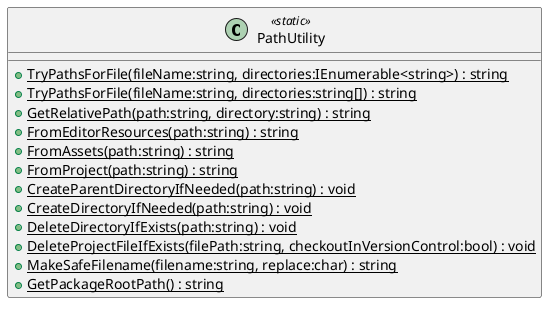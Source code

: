 @startuml
class PathUtility <<static>> {
    + {static} TryPathsForFile(fileName:string, directories:IEnumerable<string>) : string
    + {static} TryPathsForFile(fileName:string, directories:string[]) : string
    + {static} GetRelativePath(path:string, directory:string) : string
    + {static} FromEditorResources(path:string) : string
    + {static} FromAssets(path:string) : string
    + {static} FromProject(path:string) : string
    + {static} CreateParentDirectoryIfNeeded(path:string) : void
    + {static} CreateDirectoryIfNeeded(path:string) : void
    + {static} DeleteDirectoryIfExists(path:string) : void
    + {static} DeleteProjectFileIfExists(filePath:string, checkoutInVersionControl:bool) : void
    + {static} MakeSafeFilename(filename:string, replace:char) : string
    + {static} GetPackageRootPath() : string
}
@enduml
